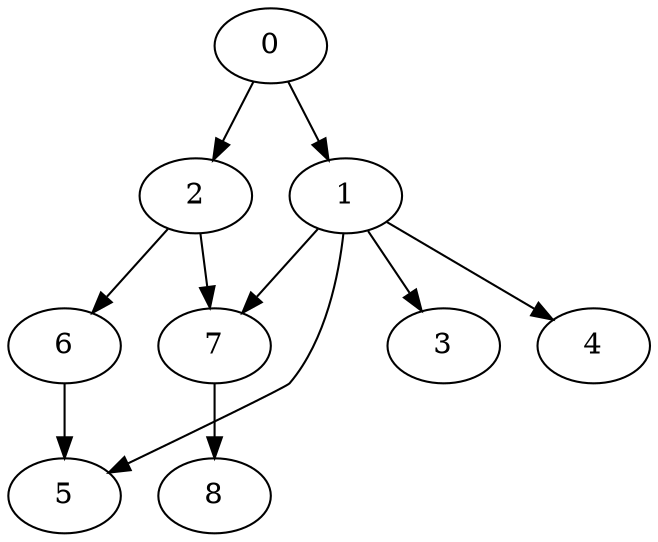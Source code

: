 digraph {
"0"[label="0"];
"2"[label="2"];
"7"[label="7"];
"8"[label="8"];
"6"[label="6"];
"5"[label="5"];
"1"[label="1"];
"4"[label="4"];
"3"[label="3"];
"0"->"2";
"2"->"7";
"7"->"8";
"2"->"6";
"6"->"5";
"0"->"1";
"1"->"7";
"1"->"5";
"1"->"4";
"1"->"3";
}
